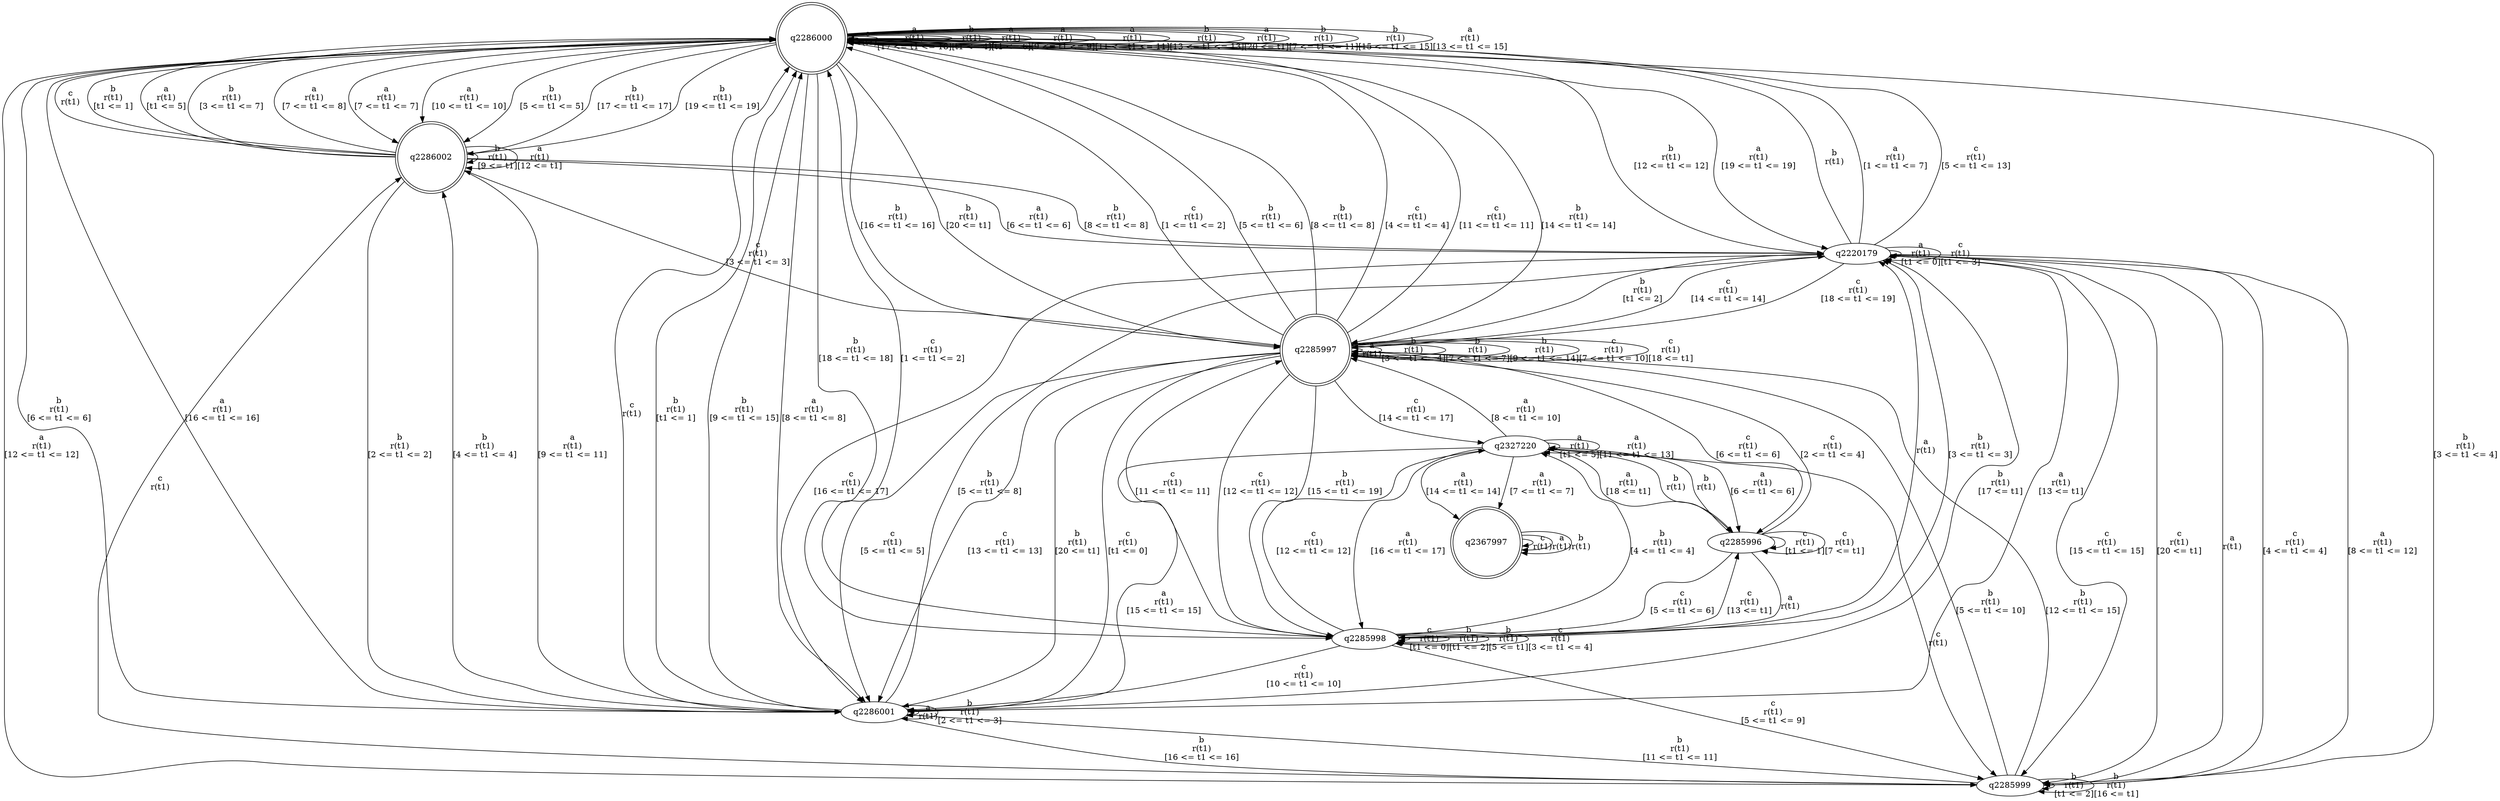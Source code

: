 digraph "tests_1/test100/solution101/solution_verwer" {
	q2286000[label=q2286000 shape=doublecircle]
	q2286002[label=q2286002 shape=doublecircle]
	q2286001[label=q2286001]
	q2220179[label=q2220179]
	q2285999[label=q2285999]
	q2285997[label=q2285997 shape=doublecircle]
	q2285996[label=q2285996]
	q2285998[label=q2285998]
	q2327220[label=q2327220]
	q2367997[label=q2367997 shape=doublecircle]
	q2286000 -> q2286000[label="c\nr(t1)\n"]
	q2286000 -> q2286000[label="a\nr(t1)\n[17 <= t1 <= 18]"]
	q2286000 -> q2286000[label="b\nr(t1)\n[t1 <= 4]"]
	q2286000 -> q2286000[label="a\nr(t1)\n[t1 <= 6]"]
	q2286000 -> q2286002[label="a\nr(t1)\n[7 <= t1 <= 7]"]
	q2286002 -> q2286000[label="c\nr(t1)\n"]
	q2286002 -> q2286000[label="b\nr(t1)\n[t1 <= 1]"]
	q2286002 -> q2286001[label="b\nr(t1)\n[2 <= t1 <= 2]"]
	q2286001 -> q2286000[label="c\nr(t1)\n"]
	q2286001 -> q2286001[label="a\nr(t1)\n"]
	q2286001 -> q2286000[label="b\nr(t1)\n[t1 <= 1]"]
	q2286001 -> q2286001[label="b\nr(t1)\n[2 <= t1 <= 3]"]
	q2286001 -> q2286002[label="b\nr(t1)\n[4 <= t1 <= 4]"]
	q2286001 -> q2220179[label="b\nr(t1)\n[5 <= t1 <= 8]"]
	q2220179 -> q2286000[label="b\nr(t1)\n"]
	q2220179 -> q2220179[label="a\nr(t1)\n[t1 <= 0]"]
	q2220179 -> q2220179[label="c\nr(t1)\n[t1 <= 3]"]
	q2220179 -> q2285999[label="c\nr(t1)\n[4 <= t1 <= 4]"]
	q2285999 -> q2286002[label="c\nr(t1)\n"]
	q2285999 -> q2220179[label="a\nr(t1)\n"]
	q2285999 -> q2285999[label="b\nr(t1)\n[t1 <= 2]"]
	q2285999 -> q2286001[label="b\nr(t1)\n[11 <= t1 <= 11]"]
	q2285999 -> q2285997[label="b\nr(t1)\n[12 <= t1 <= 15]"]
	q2285997 -> q2285997[label="a\nr(t1)\n"]
	q2285997 -> q2286001[label="c\nr(t1)\n[t1 <= 0]"]
	q2285997 -> q2220179[label="b\nr(t1)\n[t1 <= 2]"]
	q2285997 -> q2286000[label="c\nr(t1)\n[1 <= t1 <= 2]"]
	q2285997 -> q2285997[label="b\nr(t1)\n[3 <= t1 <= 4]"]
	q2285997 -> q2286002[label="c\nr(t1)\n[3 <= t1 <= 3]"]
	q2285997 -> q2286000[label="b\nr(t1)\n[5 <= t1 <= 6]"]
	q2285997 -> q2286000[label="c\nr(t1)\n[4 <= t1 <= 4]"]
	q2285997 -> q2285997[label="b\nr(t1)\n[7 <= t1 <= 7]"]
	q2285997 -> q2286001[label="c\nr(t1)\n[5 <= t1 <= 5]"]
	q2285997 -> q2286000[label="b\nr(t1)\n[8 <= t1 <= 8]"]
	q2285997 -> q2285996[label="c\nr(t1)\n[6 <= t1 <= 6]"]
	q2285996 -> q2285998[label="a\nr(t1)\n"]
	q2285998 -> q2220179[label="a\nr(t1)\n"]
	q2285998 -> q2285998[label="c\nr(t1)\n[t1 <= 0]"]
	q2285998 -> q2285998[label="b\nr(t1)\n[t1 <= 2]"]
	q2285998 -> q2286000[label="c\nr(t1)\n[1 <= t1 <= 2]"]
	q2285998 -> q2220179[label="b\nr(t1)\n[3 <= t1 <= 3]"]
	q2285998 -> q2327220[label="b\nr(t1)\n[4 <= t1 <= 4]"]
	q2327220 -> q2285996[label="b\nr(t1)\n"]
	q2327220 -> q2285999[label="c\nr(t1)\n"]
	q2327220 -> q2327220[label="a\nr(t1)\n[t1 <= 5]"]
	q2327220 -> q2285996[label="a\nr(t1)\n[6 <= t1 <= 6]"]
	q2327220 -> q2367997[label="a\nr(t1)\n[7 <= t1 <= 7]"]
	q2367997 -> q2367997[label="c\nr(t1)\n"]
	q2367997 -> q2367997[label="a\nr(t1)\n"]
	q2367997 -> q2367997[label="b\nr(t1)\n"]
	q2327220 -> q2285997[label="a\nr(t1)\n[8 <= t1 <= 10]"]
	q2327220 -> q2327220[label="a\nr(t1)\n[11 <= t1 <= 13]"]
	q2327220 -> q2367997[label="a\nr(t1)\n[14 <= t1 <= 14]"]
	q2327220 -> q2286001[label="a\nr(t1)\n[15 <= t1 <= 15]"]
	q2327220 -> q2285998[label="a\nr(t1)\n[16 <= t1 <= 17]"]
	q2327220 -> q2285996[label="a\nr(t1)\n[18 <= t1]"]
	q2285998 -> q2285998[label="b\nr(t1)\n[5 <= t1]"]
	q2285998 -> q2285998[label="c\nr(t1)\n[3 <= t1 <= 4]"]
	q2285998 -> q2327220[label="c\nr(t1)\n[12 <= t1 <= 12]"]
	q2285998 -> q2285996[label="c\nr(t1)\n[13 <= t1]"]
	q2285998 -> q2285999[label="c\nr(t1)\n[5 <= t1 <= 9]"]
	q2285998 -> q2286001[label="c\nr(t1)\n[10 <= t1 <= 10]"]
	q2285998 -> q2285997[label="c\nr(t1)\n[11 <= t1 <= 11]"]
	q2285996 -> q2285996[label="c\nr(t1)\n[t1 <= 1]"]
	q2285996 -> q2285997[label="c\nr(t1)\n[2 <= t1 <= 4]"]
	q2285996 -> q2285998[label="c\nr(t1)\n[5 <= t1 <= 6]"]
	q2285996 -> q2285996[label="c\nr(t1)\n[7 <= t1]"]
	q2285996 -> q2327220[label="b\nr(t1)\n"]
	q2285997 -> q2285997[label="b\nr(t1)\n[9 <= t1 <= 14]"]
	q2285997 -> q2286000[label="c\nr(t1)\n[11 <= t1 <= 11]"]
	q2285997 -> q2285997[label="c\nr(t1)\n[7 <= t1 <= 10]"]
	q2285997 -> q2285998[label="c\nr(t1)\n[12 <= t1 <= 12]"]
	q2285997 -> q2286001[label="c\nr(t1)\n[13 <= t1 <= 13]"]
	q2285997 -> q2285997[label="c\nr(t1)\n[18 <= t1]"]
	q2285997 -> q2286001[label="b\nr(t1)\n[20 <= t1]"]
	q2285997 -> q2285998[label="b\nr(t1)\n[15 <= t1 <= 19]"]
	q2285997 -> q2327220[label="c\nr(t1)\n[14 <= t1 <= 17]"]
	q2285999 -> q2285999[label="b\nr(t1)\n[16 <= t1]"]
	q2285999 -> q2286000[label="b\nr(t1)\n[3 <= t1 <= 4]"]
	q2285999 -> q2285997[label="b\nr(t1)\n[5 <= t1 <= 10]"]
	q2220179 -> q2286000[label="a\nr(t1)\n[1 <= t1 <= 7]"]
	q2220179 -> q2285999[label="a\nr(t1)\n[8 <= t1 <= 12]"]
	q2220179 -> q2286001[label="a\nr(t1)\n[13 <= t1]"]
	q2220179 -> q2286000[label="c\nr(t1)\n[5 <= t1 <= 13]"]
	q2220179 -> q2285997[label="c\nr(t1)\n[14 <= t1 <= 14]"]
	q2220179 -> q2285999[label="c\nr(t1)\n[15 <= t1 <= 15]"]
	q2220179 -> q2286001[label="c\nr(t1)\n[16 <= t1 <= 17]"]
	q2220179 -> q2285999[label="c\nr(t1)\n[20 <= t1]"]
	q2220179 -> q2285997[label="c\nr(t1)\n[18 <= t1 <= 19]"]
	q2286001 -> q2286000[label="b\nr(t1)\n[9 <= t1 <= 15]"]
	q2286001 -> q2285999[label="b\nr(t1)\n[16 <= t1 <= 16]"]
	q2286001 -> q2220179[label="b\nr(t1)\n[17 <= t1]"]
	q2286002 -> q2220179[label="a\nr(t1)\n[6 <= t1 <= 6]"]
	q2286002 -> q2286000[label="a\nr(t1)\n[t1 <= 5]"]
	q2286002 -> q2286000[label="b\nr(t1)\n[3 <= t1 <= 7]"]
	q2286002 -> q2286000[label="a\nr(t1)\n[7 <= t1 <= 8]"]
	q2286002 -> q2220179[label="b\nr(t1)\n[8 <= t1 <= 8]"]
	q2286002 -> q2286002[label="b\nr(t1)\n[9 <= t1]"]
	q2286002 -> q2286002[label="a\nr(t1)\n[12 <= t1]"]
	q2286002 -> q2286001[label="a\nr(t1)\n[9 <= t1 <= 11]"]
	q2286000 -> q2286001[label="a\nr(t1)\n[8 <= t1 <= 8]"]
	q2286000 -> q2286000[label="a\nr(t1)\n[9 <= t1 <= 9]"]
	q2286000 -> q2286002[label="a\nr(t1)\n[10 <= t1 <= 10]"]
	q2286000 -> q2220179[label="b\nr(t1)\n[12 <= t1 <= 12]"]
	q2286000 -> q2286000[label="a\nr(t1)\n[11 <= t1 <= 11]"]
	q2286000 -> q2286000[label="b\nr(t1)\n[13 <= t1 <= 13]"]
	q2286000 -> q2220179[label="a\nr(t1)\n[19 <= t1 <= 19]"]
	q2286000 -> q2286000[label="a\nr(t1)\n[20 <= t1]"]
	q2286000 -> q2285999[label="a\nr(t1)\n[12 <= t1 <= 12]"]
	q2286000 -> q2285997[label="b\nr(t1)\n[14 <= t1 <= 14]"]
	q2286000 -> q2286000[label="b\nr(t1)\n[7 <= t1 <= 11]"]
	q2286000 -> q2286002[label="b\nr(t1)\n[5 <= t1 <= 5]"]
	q2286000 -> q2286001[label="b\nr(t1)\n[6 <= t1 <= 6]"]
	q2286000 -> q2286000[label="b\nr(t1)\n[15 <= t1 <= 15]"]
	q2286000 -> q2285997[label="b\nr(t1)\n[16 <= t1 <= 16]"]
	q2286000 -> q2286001[label="a\nr(t1)\n[16 <= t1 <= 16]"]
	q2286000 -> q2286000[label="a\nr(t1)\n[13 <= t1 <= 15]"]
	q2286000 -> q2286002[label="b\nr(t1)\n[17 <= t1 <= 17]"]
	q2286000 -> q2285998[label="b\nr(t1)\n[18 <= t1 <= 18]"]
	q2286000 -> q2286002[label="b\nr(t1)\n[19 <= t1 <= 19]"]
	q2286000 -> q2285997[label="b\nr(t1)\n[20 <= t1]"]
}
